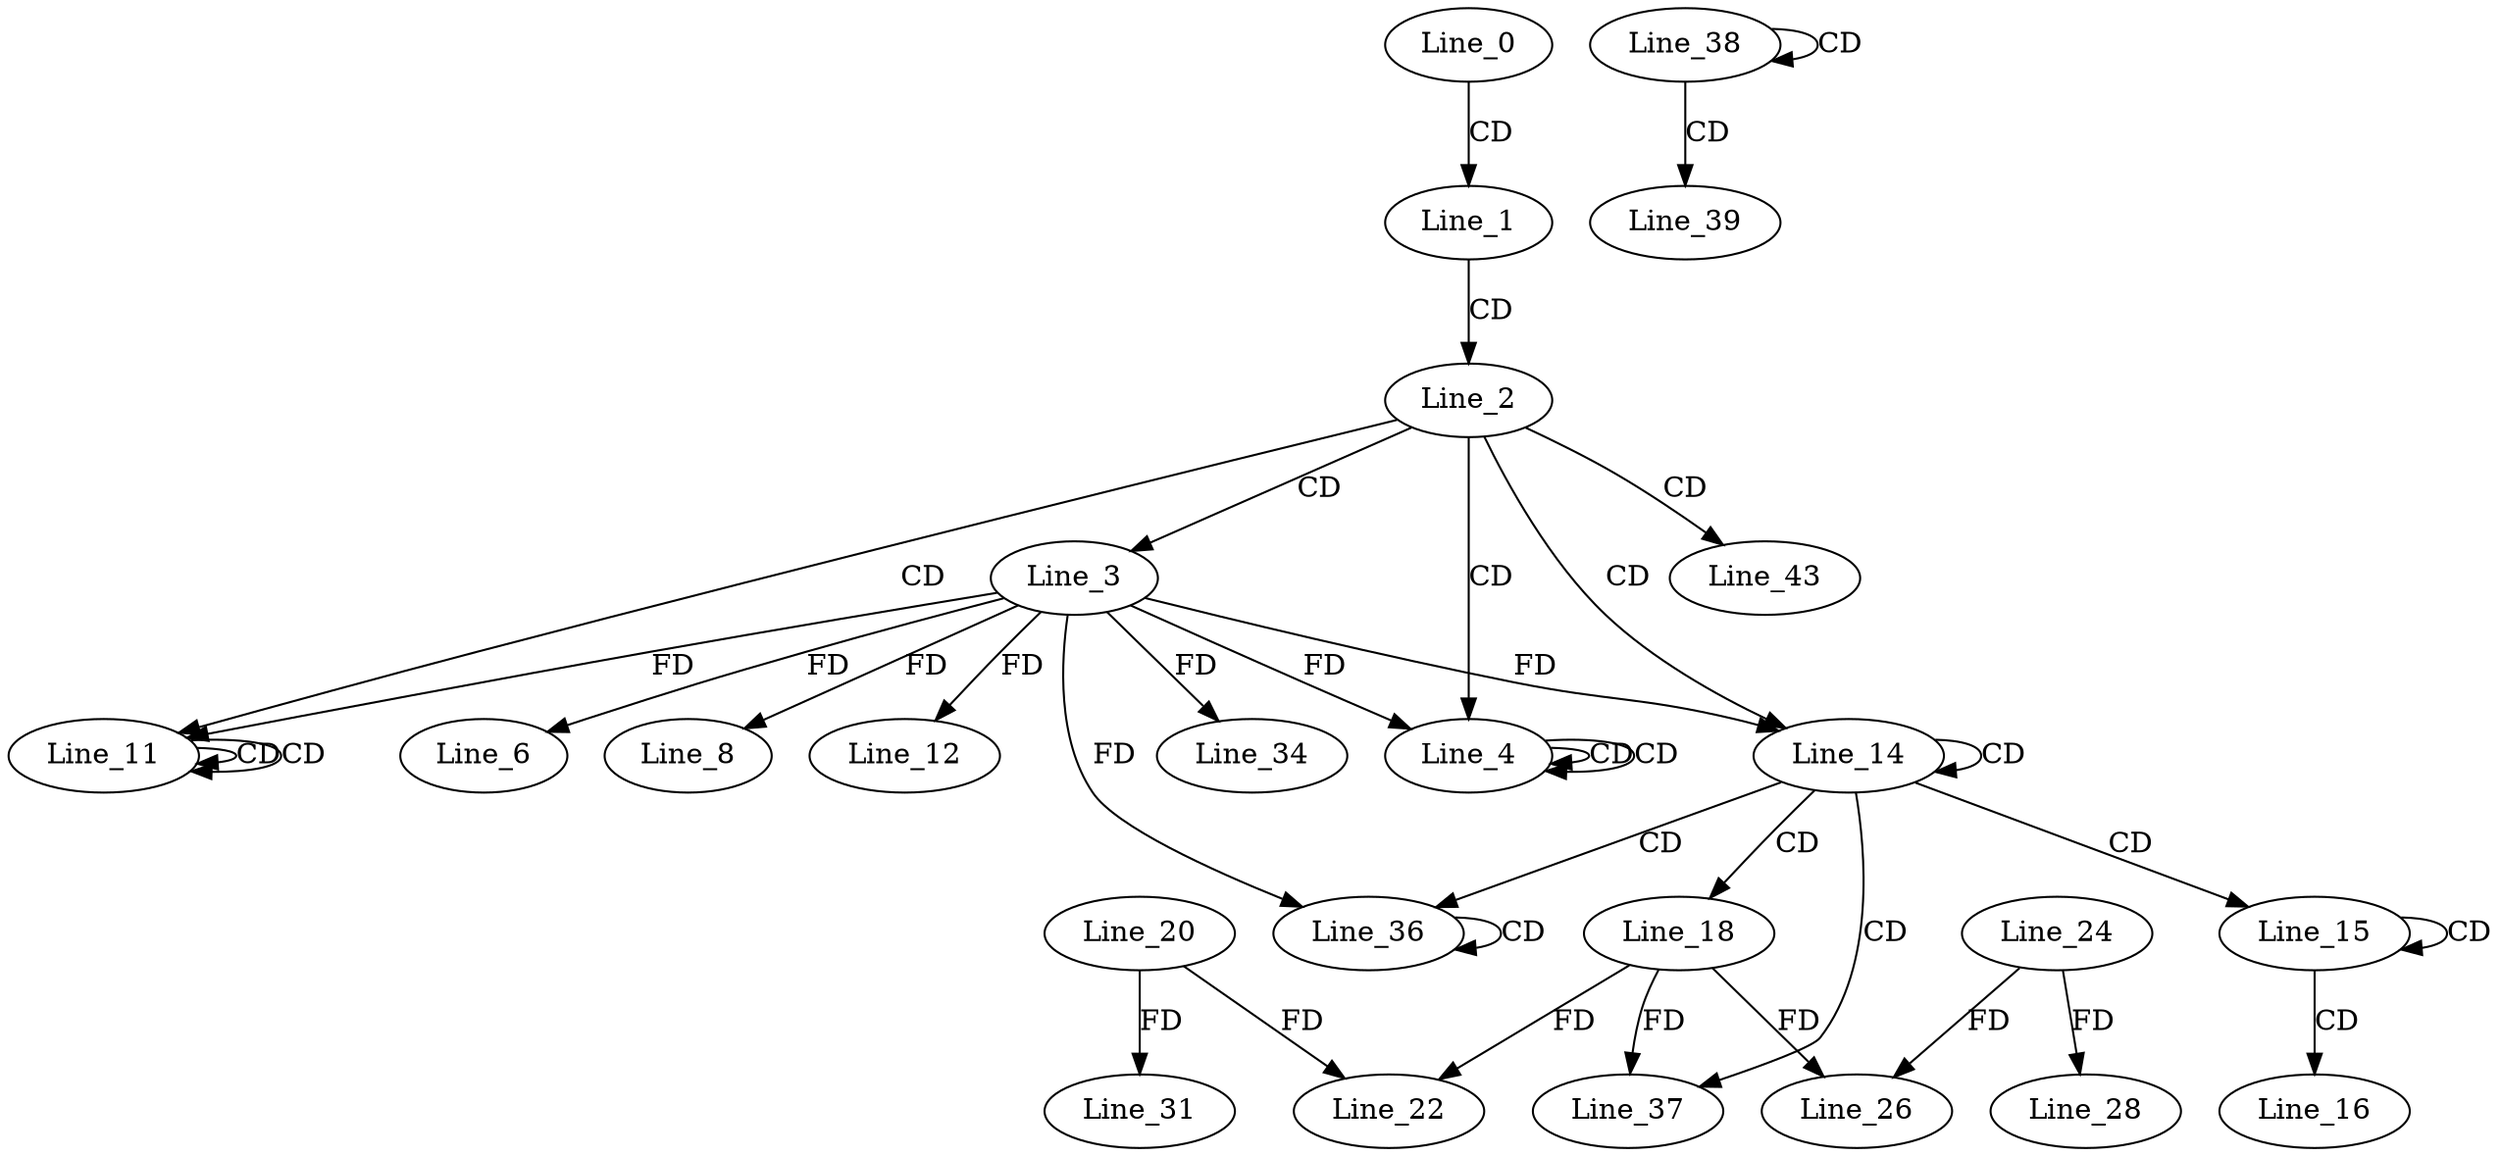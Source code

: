 digraph G {
  Line_0;
  Line_1;
  Line_2;
  Line_3;
  Line_4;
  Line_4;
  Line_4;
  Line_6;
  Line_8;
  Line_11;
  Line_11;
  Line_11;
  Line_11;
  Line_11;
  Line_12;
  Line_14;
  Line_14;
  Line_15;
  Line_15;
  Line_16;
  Line_18;
  Line_22;
  Line_20;
  Line_26;
  Line_24;
  Line_28;
  Line_31;
  Line_34;
  Line_36;
  Line_36;
  Line_37;
  Line_38;
  Line_38;
  Line_39;
  Line_43;
  Line_0 -> Line_1 [ label="CD" ];
  Line_1 -> Line_2 [ label="CD" ];
  Line_2 -> Line_3 [ label="CD" ];
  Line_2 -> Line_4 [ label="CD" ];
  Line_4 -> Line_4 [ label="CD" ];
  Line_4 -> Line_4 [ label="CD" ];
  Line_3 -> Line_4 [ label="FD" ];
  Line_3 -> Line_6 [ label="FD" ];
  Line_3 -> Line_8 [ label="FD" ];
  Line_2 -> Line_11 [ label="CD" ];
  Line_11 -> Line_11 [ label="CD" ];
  Line_3 -> Line_11 [ label="FD" ];
  Line_11 -> Line_11 [ label="CD" ];
  Line_3 -> Line_12 [ label="FD" ];
  Line_2 -> Line_14 [ label="CD" ];
  Line_14 -> Line_14 [ label="CD" ];
  Line_3 -> Line_14 [ label="FD" ];
  Line_14 -> Line_15 [ label="CD" ];
  Line_15 -> Line_15 [ label="CD" ];
  Line_15 -> Line_16 [ label="CD" ];
  Line_14 -> Line_18 [ label="CD" ];
  Line_18 -> Line_22 [ label="FD" ];
  Line_20 -> Line_22 [ label="FD" ];
  Line_18 -> Line_26 [ label="FD" ];
  Line_24 -> Line_26 [ label="FD" ];
  Line_24 -> Line_28 [ label="FD" ];
  Line_20 -> Line_31 [ label="FD" ];
  Line_3 -> Line_34 [ label="FD" ];
  Line_14 -> Line_36 [ label="CD" ];
  Line_36 -> Line_36 [ label="CD" ];
  Line_3 -> Line_36 [ label="FD" ];
  Line_14 -> Line_37 [ label="CD" ];
  Line_18 -> Line_37 [ label="FD" ];
  Line_38 -> Line_38 [ label="CD" ];
  Line_38 -> Line_39 [ label="CD" ];
  Line_2 -> Line_43 [ label="CD" ];
}
